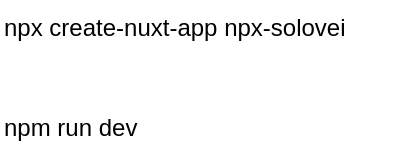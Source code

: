<mxfile version="13.6.2" type="device"><diagram id="hwT8k2nirOJeFJRl13AS" name="router"><mxGraphModel dx="1024" dy="592" grid="1" gridSize="10" guides="1" tooltips="1" connect="1" arrows="1" fold="1" page="1" pageScale="1" pageWidth="827" pageHeight="1169" math="0" shadow="0"><root><mxCell id="beTTMYrfc-6MpSeG-wkA-0"/><mxCell id="beTTMYrfc-6MpSeG-wkA-1" parent="beTTMYrfc-6MpSeG-wkA-0"/><mxCell id="_lKSaCEBhulHdamNCz3--0" value="npx create-nuxt-app npx-solovei" style="text;whiteSpace=wrap;html=1;" vertex="1" parent="beTTMYrfc-6MpSeG-wkA-1"><mxGeometry x="40" y="40" width="200" height="30" as="geometry"/></mxCell><mxCell id="_lKSaCEBhulHdamNCz3--1" value="npm run dev" style="text;whiteSpace=wrap;html=1;" vertex="1" parent="beTTMYrfc-6MpSeG-wkA-1"><mxGeometry x="40" y="90" width="200" height="30" as="geometry"/></mxCell></root></mxGraphModel></diagram></mxfile>